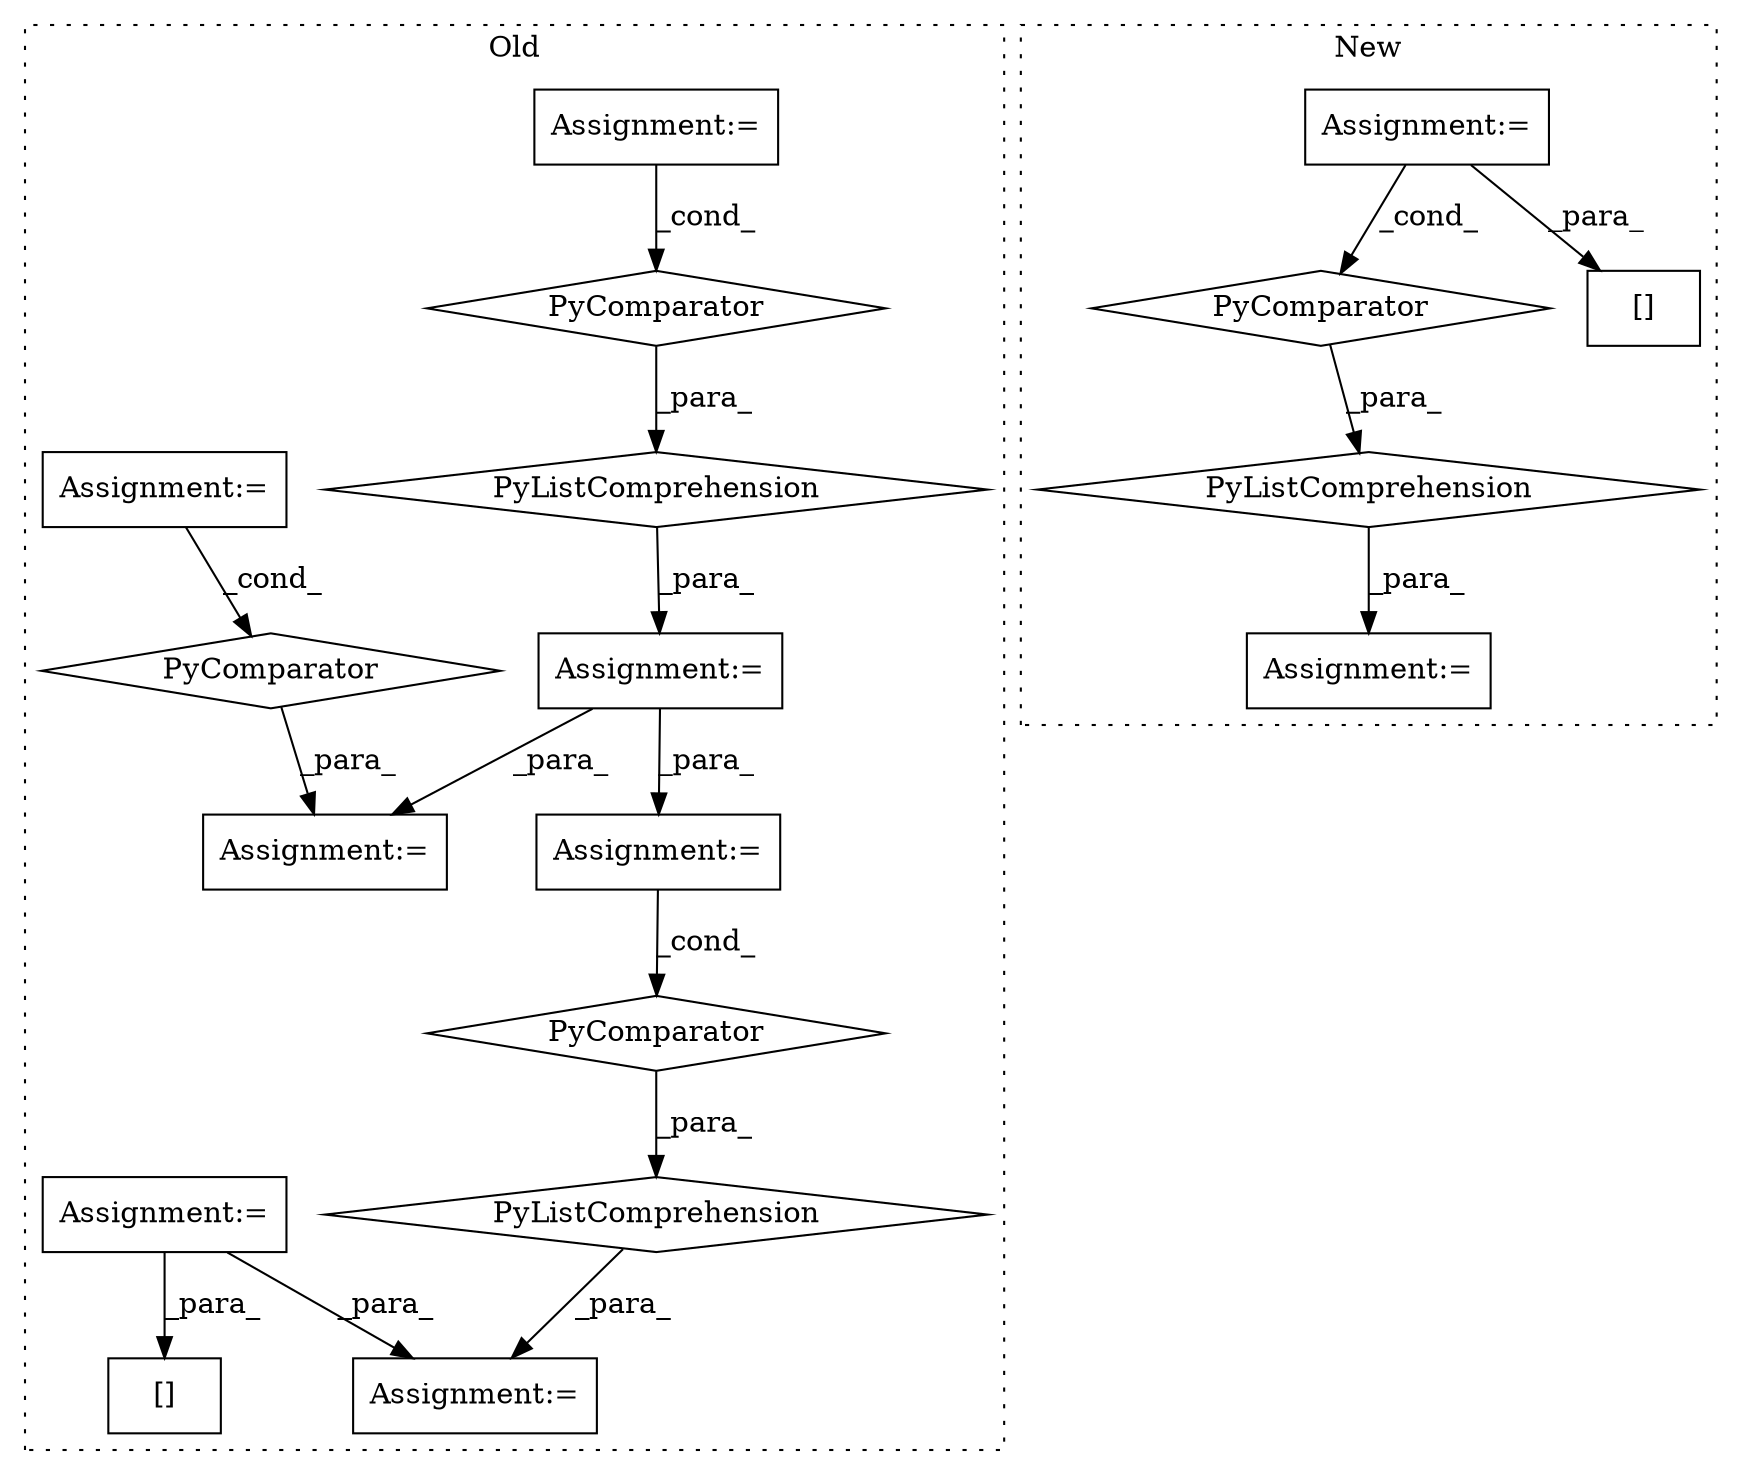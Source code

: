 digraph G {
subgraph cluster0 {
1 [label="PyComparator" a="113" s="2607" l="37" shape="diamond"];
4 [label="Assignment:=" a="7" s="1872" l="33" shape="box"];
7 [label="PyListComprehension" a="109" s="2513" l="139" shape="diamond"];
8 [label="Assignment:=" a="7" s="2335" l="1" shape="box"];
9 [label="Assignment:=" a="7" s="1773" l="14" shape="box"];
10 [label="Assignment:=" a="7" s="2607" l="37" shape="box"];
11 [label="PyComparator" a="113" s="1872" l="33" shape="diamond"];
12 [label="PyListComprehension" a="109" s="1787" l="126" shape="diamond"];
13 [label="Assignment:=" a="7" s="1997" l="1" shape="box"];
14 [label="Assignment:=" a="7" s="2457" l="38" shape="box"];
15 [label="[]" a="2" s="2350,2364" l="5,1" shape="box"];
16 [label="PyComparator" a="113" s="2120" l="38" shape="diamond"];
17 [label="Assignment:=" a="7" s="2120" l="38" shape="box"];
label = "Old";
style="dotted";
}
subgraph cluster1 {
2 [label="PyComparator" a="113" s="2508" l="39" shape="diamond"];
3 [label="Assignment:=" a="7" s="2207" l="1" shape="box"];
5 [label="PyListComprehension" a="109" s="2433" l="122" shape="diamond"];
6 [label="Assignment:=" a="7" s="2419" l="14" shape="box"];
18 [label="[]" a="2" s="2433,2443" l="6,1" shape="box"];
label = "New";
style="dotted";
}
1 -> 7 [label="_para_"];
2 -> 5 [label="_para_"];
3 -> 2 [label="_cond_"];
3 -> 18 [label="_para_"];
4 -> 11 [label="_cond_"];
5 -> 6 [label="_para_"];
7 -> 8 [label="_para_"];
9 -> 13 [label="_para_"];
9 -> 10 [label="_para_"];
10 -> 1 [label="_cond_"];
11 -> 12 [label="_para_"];
12 -> 9 [label="_para_"];
14 -> 8 [label="_para_"];
14 -> 15 [label="_para_"];
16 -> 13 [label="_para_"];
17 -> 16 [label="_cond_"];
}